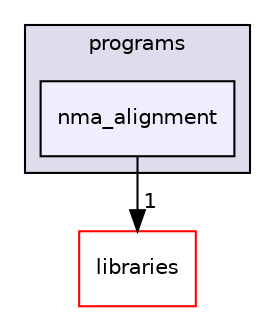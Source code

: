 digraph "xmipp/applications/programs/nma_alignment" {
  compound=true
  node [ fontsize="10", fontname="Helvetica"];
  edge [ labelfontsize="10", labelfontname="Helvetica"];
  subgraph clusterdir_592b16dc4070b933e5655da2b0d20bbb {
    graph [ bgcolor="#ddddee", pencolor="black", label="programs" fontname="Helvetica", fontsize="10", URL="dir_592b16dc4070b933e5655da2b0d20bbb.html"]
  dir_792c656ed80daaa268c1421f87383e2f [shape=box, label="nma_alignment", style="filled", fillcolor="#eeeeff", pencolor="black", URL="dir_792c656ed80daaa268c1421f87383e2f.html"];
  }
  dir_29dba3f3840f20df3b04d1972e99046b [shape=box label="libraries" fillcolor="white" style="filled" color="red" URL="dir_29dba3f3840f20df3b04d1972e99046b.html"];
  dir_792c656ed80daaa268c1421f87383e2f->dir_29dba3f3840f20df3b04d1972e99046b [headlabel="1", labeldistance=1.5 headhref="dir_000177_000027.html"];
}

